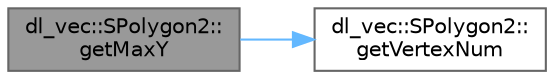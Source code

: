 digraph "dl_vec::SPolygon2::getMaxY"
{
 // LATEX_PDF_SIZE
  bgcolor="transparent";
  edge [fontname=Helvetica,fontsize=10,labelfontname=Helvetica,labelfontsize=10];
  node [fontname=Helvetica,fontsize=10,shape=box,height=0.2,width=0.4];
  rankdir="LR";
  Node1 [id="Node000001",label="dl_vec::SPolygon2::\lgetMaxY",height=0.2,width=0.4,color="gray40", fillcolor="grey60", style="filled", fontcolor="black",tooltip="頂点の中で最大のy座標を返す関数"];
  Node1 -> Node2 [id="edge1_Node000001_Node000002",color="steelblue1",style="solid",tooltip=" "];
  Node2 [id="Node000002",label="dl_vec::SPolygon2::\lgetVertexNum",height=0.2,width=0.4,color="grey40", fillcolor="white", style="filled",URL="$structdl__vec_1_1_s_polygon2.html#a8e2e67f29a3f1aaa0570ee717202d170",tooltip="多角形の頂点数を返す関数"];
}
